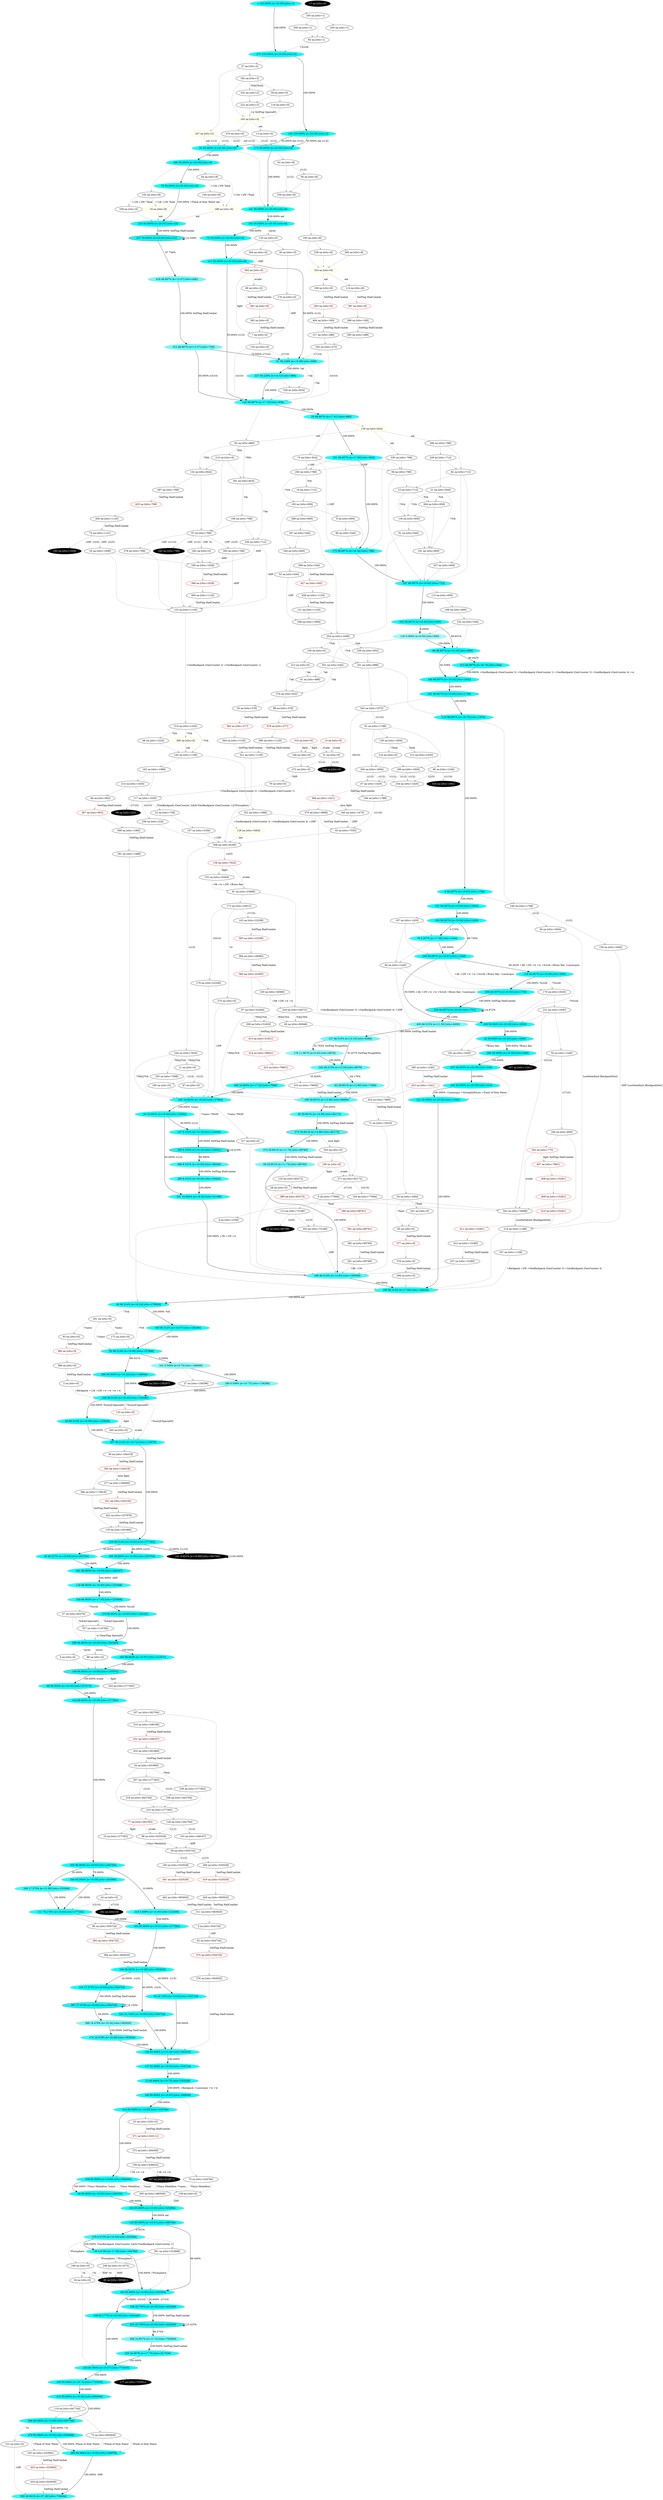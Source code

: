 digraph g {
  "A1" [style=filled fillcolor="#00ffff"label="1 100.000% [e=20.00] [stts=1]" color=grey];
  "A2" [style=filled fillcolor="white"label="2 na [stts=0]" ];
  "A3" [style=filled fillcolor="white"label="3 na [stts=554724]" ];
  "A4" [style=filled fillcolor="white"label="4 na [stts=1536]" ];
  "A5" [style=filled fillcolor="white"label="5 na [stts=0]" ];
  "A6" [style=filled fillcolor="white"label="6 na [stts=600]" ];
  "A7" [style=filled fillcolor="white"label="7 na [stts=0]" ];
  "A8" [style=filled fillcolor="#02ffff"label="8 98.897% [e=19.83] [stts=1788]" color=grey];
  "A9" [style=filled fillcolor="white"label="9 na [stts=77684]" ];
  "A10" [style=filled fillcolor="white"label="10 na [stts=277362]" ];
  "A11" [style=filled fillcolor="white"label="11 na [stts=0]" ];
  "A12" [style=filled fillcolor="#03ffff"label="12 85.968% [e=19.75] [stts=525528]" color=grey];
  "A13" [style=filled fillcolor="white"label="13 na [stts=4]" ];
  "A14" [style=filled fillcolor="white"label="14 na [stts=0]" color=red];
  "A15" [style=filled fillcolor="white"label="15 na [stts=712]" ];
  "A16" [style=filled fillcolor="white"label="16 na [stts=1008]" ];
  "A17" [style=filled fillcolor="black"label="17 na [stts=0]" style=filled fontcolor=white];
  "A18" [style=filled fillcolor="white"label="18 na [stts=712]" ];
  "A19" [style=filled fillcolor="white"label="19 na [stts=8]" color=yellow style=filled];
  "A20" [style=filled fillcolor="#01ffff"label="20 48.257% [e=19.89] [stts=262764]" color=grey];
  "A21" [style=filled fillcolor="white"label="21 na [stts=656]" ];
  "A22" [style=filled fillcolor="white"label="22 na [stts=728]" ];
  "A23" [style=filled fillcolor="#00ffff"label="23 50.000% [e=20.00] [stts=1630]" color=grey];
  "A24" [style=filled fillcolor="white"label="24 na [stts=291960]" ];
  "A25" [style=filled fillcolor="#00ffff"label="25 50.000% [e=20.00] [stts=8]" color=grey];
  "A27" [style=filled fillcolor="white"label="27 na [stts=136286]" ];
  "A28" [style=filled fillcolor="white"label="28 na [stts=0]" ];
  "A29" [style=filled fillcolor="#1fffff"label="29 0.473% [e=17.50] [stts=104760]" color=grey];
  "A30" [style=filled fillcolor="white"label="30 na [stts=0]" ];
  "A31" [style=filled fillcolor="white"label="31 na [stts=0]" ];
  "A32" [style=filled fillcolor="white"label="32 na [stts=7552]" ];
  "A33" [style=filled fillcolor="#1effff"label="33 98.897% [e=17.61] [stts=880]" color=grey];
  "A34" [style=filled fillcolor="white"label="34 na [stts=0]" ];
  "A35" [style=filled fillcolor="#11ffff"label="35 16.663% [e=18.66] [stts=25952]" color=grey];
  "A37" [style=filled fillcolor="white"label="37 na [stts=2]" ];
  "A38" [style=filled fillcolor="white"label="38 na [stts=768]" ];
  "A39" [style=filled fillcolor="#02ffff"label="39 34.745% [e=19.83] [stts=554724]" color=grey];
  "A40" [style=filled fillcolor="#16ffff"label="40 96.514% [e=18.24] [stts=178920]" color=grey];
  "A41" [style=filled fillcolor="white"label="41 na [stts=488]" ];
  "A42" [style=filled fillcolor="black"label="42 na [stts=68709]" style=filled fontcolor=white];
  "A43" [style=filled fillcolor="white"label="43 na [stts=0]" ];
  "A44" [style=filled fillcolor="white"label="44 na [stts=8]" ];
  "A45" [style=filled fillcolor="#05ffff"label="45 96.514% [e=19.59] [stts=125626]" color=grey];
  "A48" [style=filled fillcolor="white"label="48 na [stts=1224]" ];
  "A49" [style=filled fillcolor="#00ffff"label="49 85.968% [e=19.92] [stts=280556]" color=grey];
  "A50" [style=filled fillcolor="white"label="50 na [stts=1240]" ];
  "A51" [style=filled fillcolor="#33ffff"label="51 59.228% [e=15.98] [stts=936]" color=grey];
  "A52" [style=filled fillcolor="white"label="52 na [stts=544]" ];
  "A54" [style=filled fillcolor="white"label="54 na [stts=1664]" ];
  "A55" [style=filled fillcolor="#0effff"label="55 96.514% [e=18.89] [stts=157606]" color=grey];
  "A57" [style=filled fillcolor="white"label="57 na [stts=85376]" ];
  "A58" [style=filled fillcolor="white"label="58 na [stts=0]" ];
  "A59" [style=filled fillcolor="white"label="59 na [stts=554724]" ];
  "A60" [style=filled fillcolor="white"label="60 na [stts=60948]" ];
  "A61" [style=filled fillcolor="white"label="61 na [stts=1788]" ];
  "A63" [style=filled fillcolor="white"label="63 na [stts=8]" ];
  "A64" [style=filled fillcolor="white"label="64 na [stts=1240]" ];
  "A66" [style=filled fillcolor="#11ffff"label="66 86.863% [e=18.59] [stts=257075]" color=grey];
  "A67" [style=filled fillcolor="white"label="67 na [stts=768]" ];
  "A68" [style=filled fillcolor="#0affff"label="68 98.897% [e=19.18] [stts=600]" color=grey];
  "A69" [style=filled fillcolor="#69ffff"label="69 29.851% [e=11.74] [stts=89760]" color=grey];
  "A70" [style=filled fillcolor="white"label="70 na [stts=234784]" ];
  "A71" [style=filled fillcolor="white"label="71 na [stts=13416]" ];
  "A72" [style=filled fillcolor="#00ffff"label="72 50.000% [e=20.00] [stts=8]" color=grey];
  "A73" [style=filled fillcolor="white"label="73 na [stts=605406]" ];
  "A74" [style=filled fillcolor="white"label="74 na [stts=824]" ];
  "A75" [style=filled fillcolor="white"label="75 na [stts=1121]" ];
  "A76" [style=filled fillcolor="#26ffff"label="76 0.267% [e=17.00] [stts=1240]" color=grey];
  "A77" [style=filled fillcolor="white"label="77 na [stts=262765]" color=red];
  "A78" [style=filled fillcolor="#00ffff"label="78 50.000% [e=20.00] [stts=8]" color=yellow];
  "A79" [style=filled fillcolor="white"label="79 na [stts=0]" ];
  "A80" [style=filled fillcolor="white"label="80 na [stts=544]" ];
  "A81" [style=filled fillcolor="white"label="81 na [stts=23668]" ];
  "A82" [style=filled fillcolor="white"label="82 na [stts=712]" ];
  "A83" [style=filled fillcolor="#5affff"label="83 29.851% [e=12.90] [stts=7568]" color=grey];
  "A84" [style=filled fillcolor="white"label="84 na [stts=1]" ];
  "A85" [style=filled fillcolor="black"label="85 na [stts=385901]" style=filled fontcolor=white];
  "A86" [style=filled fillcolor="white"label="86 na [stts=0]" ];
  "A87" [style=filled fillcolor="white"label="87 na [stts=33264]" ];
  "A91" [style=filled fillcolor="white"label="91 na [stts=544]" ];
  "A92" [style=filled fillcolor="white"label="92 na [stts=880]" ];
  "A94" [style=filled fillcolor="white"label="94 na [stts=1604]" ];
  "A95" [style=filled fillcolor="white"label="95 na [stts=8]" ];
  "A96" [style=filled fillcolor="white"label="96 na [stts=1240]" ];
  "A97" [style=filled fillcolor="white"label="97 na [stts=0]" ];
  "A98" [style=filled fillcolor="white"label="98 na [stts=525528]" ];
  "A99" [style=filled fillcolor="black"label="99 na [stts=225]" style=filled fontcolor=white];
  "A100" [style=filled fillcolor="#03ffff"label="100 85.084% [e=19.74] [stts=732500]" color=grey];
  "A101" [style=filled fillcolor="white"label="101 na [stts=896]" ];
  "A102" [style=filled fillcolor="white"label="102 na [stts=8]" ];
  "A103" [style=filled fillcolor="white"label="103 na [stts=248167]" ];
  "A104" [style=filled fillcolor="white"label="104 na [stts=77684]" ];
  "A105" [style=filled fillcolor="white"label="105 na [stts=1630]" ];
  "A106" [style=filled fillcolor="white"label="106 na [stts=768]" ];
  "A107" [style=filled fillcolor="white"label="107 na [stts=262764]" ];
  "A108" [style=filled fillcolor="white"label="108 na [stts=0]" color=red];
  "A109" [style=filled fillcolor="white"label="109 na [stts=436632]" ];
  "A110" [style=filled fillcolor="white"label="110 na [stts=0]" ];
  "A111" [style=filled fillcolor="#11ffff"label="111 78.176% [e=18.64] [stts=277362]" color=grey];
  "A112" [style=filled fillcolor="white"label="112 na [stts=73196]" ];
  "A113" [style=filled fillcolor="white"label="113 na [stts=656]" ];
  "A115" [style=filled fillcolor="#03ffff"label="115 98.897% [e=19.75] [stts=1972]" color=grey];
  "A116" [style=filled fillcolor="#27ffff"label="116 86.863% [e=16.93] [stts=233568]" color=grey];
  "A117" [style=filled fillcolor="white"label="117 na [stts=1020]" ];
  "A118" [style=filled fillcolor="#00ffff"label="118 48.897% [e=19.98] [stts=960]" color=grey];
  "A119" [style=filled fillcolor="white"label="119 na [stts=647744]" ];
  "A120" [style=filled fillcolor="#23ffff"label="120 98.897% [e=17.19] [stts=936]" color=grey];
  "A121" [style=filled fillcolor="white"label="121 na [stts=1120]" ];
  "A122" [style=filled fillcolor="white"label="122 na [stts=0]" ];
  "A123" [style=filled fillcolor="white"label="123 na [stts=1120]" ];
  "A124" [style=filled fillcolor="#0cffff"label="124 86.863% [e=19.00] [stts=277362]" color=grey];
  "A126" [style=filled fillcolor="#00ffff"label="126 100.000% [e=20.00] [stts=2]" color=yellow];
  "A127" [style=filled fillcolor="#61ffff"label="127 46.515% [e=12.33] [stts=8584]" color=grey];
  "A128" [style=filled fillcolor="white"label="128 na [stts=262764]" ];
  "A129" [style=filled fillcolor="white"label="129 na [stts=1664]" color=yellow style=filled];
  "A130" [style=filled fillcolor="#99ffff"label="130 0.068% [e=8.00] [stts=600]" color=grey];
  "A131" [style=filled fillcolor="#00ffff"label="131 50.000% [e=20.00] [stts=1390]" color=grey];
  "A132" [style=filled fillcolor="white"label="132 na [stts=824]" ];
  "A133" [style=filled fillcolor="white"label="133 na [stts=0]" color=red];
  "A134" [style=filled fillcolor="white"label="134 na [stts=600]" ];
  "A135" [style=filled fillcolor="white"label="135 na [stts=0]" ];
  "A136" [style=filled fillcolor="white"label="136 na [stts=1604]" ];
  "A137" [style=filled fillcolor="#04ffff"label="137 85.968% [e=19.65] [stts=554724]" color=grey];
  "A138" [style=filled fillcolor="white"label="138 na [stts=7625]" color=red];
  "A139" [style=filled fillcolor="white"label="139 na [stts=824]" color=yellow];
  "A140" [style=filled fillcolor="#02ffff"label="140 85.968% [e=19.81] [stts=249458]" color=grey];
  "A141" [style=filled fillcolor="#00ffff"label="141 50.000% [e=20.00] [stts=8]" color=yellow];
  "A142" [style=filled fillcolor="#00ffff"label="142 85.968% [e=19.97] [stts=490740]" color=grey];
  "A144" [style=filled fillcolor="black"label="144 na [stts=136287]" style=filled fontcolor=white];
  "A145" [style=filled fillcolor="white"label="145 na [stts=1156]" ];
  "A146" [style=filled fillcolor="white"label="146 na [stts=0]" ];
  "A148" [style=filled fillcolor="#06ffff"label="148 85.968% [e=19.48] [stts=583920]" color=grey];
  "A149" [style=filled fillcolor="white"label="149 na [stts=8]" ];
  "A150" [style=filled fillcolor="white"label="150 na [stts=656]" ];
  "A151" [style=filled fillcolor="#01ffff"label="151 98.897% [e=19.89] [stts=1604]" color=grey];
  "A152" [style=filled fillcolor="white"label="152 na [stts=10564]" ];
  "A154" [style=filled fillcolor="white"label="154 na [stts=0]" ];
  "A155" [style=filled fillcolor="white"label="155 na [stts=291960]" ];
  "A156" [style=filled fillcolor="white"label="156 na [stts=0]" ];
  "A157" [style=filled fillcolor="white"label="157 na [stts=2184]" ];
  "A158" [style=filled fillcolor="white"label="158 na [stts=1604]" ];
  "A159" [style=filled fillcolor="white"label="159 na [stts=0]" ];
  "A160" [style=filled fillcolor="white"label="160 na [stts=1]" ];
  "A161" [style=filled fillcolor="#82ffff"label="161 0.549% [e=9.73] [stts=146946]" color=grey];
  "A162" [style=filled fillcolor="white"label="162 na [stts=1088]" ];
  "A163" [style=filled fillcolor="#0cffff"label="163 86.863% [e=19.01] [stts=277362]" color=grey];
  "A164" [style=filled fillcolor="white"label="164 na [stts=600]" ];
  "A165" [style=filled fillcolor="white"label="165 na [stts=4]" color=yellow style=filled];
  "A166" [style=filled fillcolor="white"label="166 na [stts=600]" ];
  "A167" [style=filled fillcolor="white"label="167 na [stts=1108]" ];
  "A168" [style=filled fillcolor="white"label="168 na [stts=0]" ];
  "A170" [style=filled fillcolor="white"label="170 na [stts=2020]" ];
  "A171" [style=filled fillcolor="#00ffff"label="171 50.000% [e=20.00] [stts=8]" color=grey];
  "A172" [style=filled fillcolor="white"label="172 na [stts=0]" ];
  "A173" [style=filled fillcolor="white"label="173 na [stts=23612]" ];
  "A174" [style=filled fillcolor="#2affff"label="174 16.478% [e=16.69] [stts=583920]" color=grey];
  "A175" [style=filled fillcolor="#15ffff"label="175 98.897% [e=18.34] [stts=768]" color=grey];
  "A176" [style=filled fillcolor="white"label="176 na [stts=0]" ];
  "A177" [style=filled fillcolor="black"label="177 na [stts=732501]" style=filled fontcolor=white];
  "A178" [style=filled fillcolor="#84ffff"label="178 11.067% [e=9.63] [stts=8076]" color=grey];
  "A179" [style=filled fillcolor="white"label="179 na [stts=22208]" ];
  "A180" [style=filled fillcolor="#05ffff"label="180 98.897% [e=19.54] [stts=1932]" color=grey];
  "A181" [style=filled fillcolor="black"label="181 9.651% [e=19.89] [stts=262765]" style=filled fontcolor=white];
  "A182" [style=filled fillcolor="white"label="182 na [stts=2]" ];
  "A183" [style=filled fillcolor="#00ffff"label="183 85.968% [e=19.99] [stts=455594]" color=grey];
  "A184" [style=filled fillcolor="white"label="184 na [stts=850]" ];
  "A185" [style=filled fillcolor="#1bffff"label="185 96.514% [e=17.88] [stts=188020]" color=yellow style=filled];
  "A186" [style=filled fillcolor="#00ffff"label="186 86.863% [e=19.99] [stts=197074]" color=red];
  "A187" [style=filled fillcolor="white"label="187 na [stts=544]" ];
  "A188" [style=filled fillcolor="white"label="188 na [stts=8]" color=yellow];
  "A189" [style=filled fillcolor="white"label="189 na [stts=1604]" ];
  "A190" [style=filled fillcolor="white"label="190 na [stts=0]" ];
  "A191" [style=filled fillcolor="white"label="191 na [stts=600]" ];
  "A192" [style=filled fillcolor="black"label="192 na [stts=1009]" style=filled fontcolor=white];
  "A194" [style=filled fillcolor="white"label="194 na [stts=1789]" ];
  "A195" [style=filled fillcolor="white"label="195 na [stts=8]" ];
  "A197" [style=filled fillcolor="white"label="197 na [stts=1420]" ];
  "A199" [style=filled fillcolor="#4dffff"label="199 29.851% [e=13.90] [stts=86660]" color=grey];
  "A200" [style=filled fillcolor="#07ffff"label="200 96.514% [e=19.40] [stts=136286]" color=grey];
  "A201" [style=filled fillcolor="white"label="201 na [stts=0]" ];
  "A203" [style=filled fillcolor="white"label="203 na [stts=0]" ];
  "A204" [style=filled fillcolor="#00ffff"label="204 85.968% [e=19.95] [stts=525886]" color=yellow];
  "A205" [style=filled fillcolor="white"label="205 na [stts=1]" ];
  "A206" [style=filled fillcolor="white"label="206 na [stts=768]" ];
  "A207" [style=filled fillcolor="white"label="207 na [stts=277362]" ];
  "A209" [style=filled fillcolor="#39ffff"label="209 17.373% [e=15.50] [stts=233568]" color=grey];
  "A210" [style=filled fillcolor="white"label="210 na [stts=0]" ];
  "A211" [style=filled fillcolor="#00ffff"label="211 50.000% [e=20.00] [stts=8]" color=grey];
  "A212" [style=filled fillcolor="white"label="212 na [stts=0]" ];
  "A213" [style=filled fillcolor="#10ffff"label="213 48.897% [e=18.74] [stts=544]" color=grey];
  "A214" [style=filled fillcolor="white"label="214 na [stts=1020]" ];
  "A215" [style=filled fillcolor="#01ffff"label="215 85.084% [e=19.84] [stts=690082]" color=grey];
  "A216" [style=filled fillcolor="white"label="216 na [stts=0]" ];
  "A217" [style=filled fillcolor="white"label="217 na [stts=288]" ];
  "A218" [style=filled fillcolor="white"label="218 na [stts=262764]" ];
  "A219" [style=filled fillcolor="white"label="219 na [stts=1188]" ];
  "A220" [style=filled fillcolor="#2cffff"label="220 8.686% [e=16.50] [stts=222406]" color=grey];
  "A221" [style=filled fillcolor="white"label="221 na [stts=1630]" ];
  "A222" [style=filled fillcolor="white"label="222 na [stts=2]" ];
  "A223" [style=filled fillcolor="white"label="223 na [stts=277362]" ];
  "A224" [style=filled fillcolor="white"label="224 na [stts=54572]" ];
  "A225" [style=filled fillcolor="#02ffff"label="225 96.514% [e=19.82] [stts=277362]" color=grey];
  "A226" [style=filled fillcolor="white"label="226 na [stts=712]" ];
  "A227" [style=filled fillcolor="#2cffff"label="227 59.228% [e=16.52] [stts=880]" color=grey];
  "A228" [style=filled fillcolor="#00ffff"label="228 50.000% [e=20.00] [stts=2020]" color=grey];
  "A229" [style=filled fillcolor="#1cffff"label="229 24.907% [e=17.75] [stts=817336]" color=grey];
  "A230" [style=filled fillcolor="white"label="230 na [stts=34560]" ];
  "A231" [style=filled fillcolor="#19ffff"label="231 16.662% [e=18.02] [stts=41188]" color=grey];
  "A232" [style=filled fillcolor="white"label="232 na [stts=544]" ];
  "A234" [style=filled fillcolor="white"label="234 na [stts=1420]" ];
  "A235" [style=filled fillcolor="#05ffff"label="235 85.084% [e=19.57] [stts=774918]" color=grey];
  "A236" [style=filled fillcolor="white"label="236 na [stts=712]" ];
  "A237" [style=filled fillcolor="white"label="237 na [stts=15280]" ];
  "A238" [style=filled fillcolor="white"label="238 na [stts=277362]" ];
  "A239" [style=filled fillcolor="white"label="239 na [stts=8]" ];
  "A240" [style=filled fillcolor="white"label="240 na [stts=1788]" ];
  "A241" [style=filled fillcolor="#04ffff"label="241 98.897% [e=19.66] [stts=1748]" color=grey];
  "A242" [style=filled fillcolor="black"label="242 na [stts=769]" style=filled fontcolor=white];
  "A243" [style=filled fillcolor="white"label="243 na [stts=277362]" ];
  "A244" [style=filled fillcolor="white"label="244 na [stts=7624]" ];
  "A245" [style=filled fillcolor="#52ffff"label="245 46.515% [e=13.54] [stts=8076]" color=grey];
  "A246" [style=filled fillcolor="white"label="246 na [stts=411673]" ];
  "A247" [style=filled fillcolor="white"label="247 na [stts=2]" color=yellow];
  "A248" [style=filled fillcolor="white"label="248 na [stts=1064]" ];
  "A249" [style=filled fillcolor="#06ffff"label="249 86.863% [e=19.48] [stts=583920]" color=grey];
  "A250" [style=filled fillcolor="white"label="250 na [stts=7068]" ];
  "A251" [style=filled fillcolor="#19ffff"label="251 98.897% [e=17.99] [stts=824]" color=grey];
  "A252" [style=filled fillcolor="#0dffff"label="252 98.897% [e=18.93] [stts=656]" color=grey];
  "A253" [style=filled fillcolor="#00ffff"label="253 50.000% [e=20.00] [stts=8]" color=grey];
  "A254" [style=filled fillcolor="white"label="254 na [stts=1008]" ];
  "A255" [style=filled fillcolor="#00ffff"label="255 86.863% [e=19.97] [stts=211671]" color=grey];
  "A256" [style=filled fillcolor="white"label="256 na [stts=224]" ];
  "A257" [style=filled fillcolor="#00ffff"label="257 50.000% [e=20.00] [stts=330]" color=grey];
  "A258" [style=filled fillcolor="#01ffff"label="258 85.968% [e=19.89] [stts=584830]" color=grey];
  "A259" [style=filled fillcolor="white"label="259 na [stts=8]" ];
  "A261" [style=filled fillcolor="white"label="261 na [stts=89760]" ];
  "A262" [style=filled fillcolor="black"label="262 na [stts=0]" style=filled fontcolor=white];
  "A263" [style=filled fillcolor="white"label="263 na [stts=768]" ];
  "A264" [style=filled fillcolor="white"label="264 na [stts=656]" ];
  "A265" [style=filled fillcolor="white"label="265 na [stts=0]" ];
  "A266" [style=filled fillcolor="white"label="266 na [stts=8]" ];
  "A267" [style=filled fillcolor="black"label="267 na [stts=1241]" style=filled fontcolor=white];
  "A268" [style=filled fillcolor="#00ffff"label="268 98.897% [e=19.97] [stts=1240]" color=grey];
  "A269" [style=filled fillcolor="white"label="269 na [stts=0]" color=yellow style=filled];
  "A270" [style=filled fillcolor="#2cffff"label="270 0.473% [e=16.50] [stts=455594]" color=grey];
  "A271" [style=filled fillcolor="white"label="271 na [stts=82172]" ];
  "A272" [style=filled fillcolor="white"label="272 na [stts=0]" ];
  "A273" [style=filled fillcolor="#00ffff"label="273 100.000% [e=20.00] [stts=2]" color=grey];
  "A274" [style=filled fillcolor="#01ffff"label="274 85.084% [e=19.92] [stts=605406]" color=grey];
  "A275" [style=filled fillcolor="white"label="275 na [stts=0]" ];
  "A276" [style=filled fillcolor="white"label="276 na [stts=432]" ];
  "A278" [style=filled fillcolor="white"label="278 na [stts=768]" ];
  "A279" [style=filled fillcolor="#0dffff"label="279 86.863% [e=18.93] [stts=148192]" color=grey];
  "A280" [style=filled fillcolor="#32ffff"label="280 8.331% [e=16.04] [stts=43424]" color=grey];
  "A281" [style=filled fillcolor="white"label="281 na [stts=1488]" ];
  "A282" [style=filled fillcolor="#00ffff"label="282 50.000% [e=20.00] [stts=540]" color=grey];
  "A283" [style=filled fillcolor="#00ffff"label="283 85.084% [e=19.94] [stts=230076]" color=grey];
  "A284" [style=filled fillcolor="white"label="284 na [stts=0]" ];
  "A286" [style=filled fillcolor="#0affff"label="286 95.965% [e=19.22] [stts=146946]" color=grey];
  "A288" [style=filled fillcolor="white"label="288 na [stts=600]" ];
  "A289" [style=filled fillcolor="#00ffff"label="289 86.863% [e=19.93] [stts=226269]" color=grey];
  "A290" [style=filled fillcolor="#00ffff"label="290 50.000% [e=20.00] [stts=8]" color=grey];
  "A291" [style=filled fillcolor="white"label="291 na [stts=0]" ];
  "A292" [style=filled fillcolor="white"label="292 na [stts=0]" ];
  "A293" [style=filled fillcolor="white"label="293 na [stts=768]" ];
  "A294" [style=filled fillcolor="#76ffff"label="294 0.549% [e=10.73] [stts=136286]" color=grey];
  "A295" [style=filled fillcolor="white"label="295 na [stts=288]" ];
  "A296" [style=filled fillcolor="#01ffff"label="296 85.084% [e=19.88] [stts=647744]" color=grey];
  "A297" [style=filled fillcolor="#11ffff"label="297 98.897% [e=18.65] [stts=712]" color=grey];
  "A298" [style=filled fillcolor="white"label="298 na [stts=0]" ];
  "A300" [style=filled fillcolor="#01ffff"label="300 38.606% [e=19.89] [stts=262764]" color=grey];
  "A301" [style=filled fillcolor="white"label="301 na [stts=824]" ];
  "A302" [style=filled fillcolor="#00ffff"label="302 50.000% [e=20.00] [stts=310]" color=grey];
  "A303" [style=filled fillcolor="white"label="303 na [stts=73196]" ];
  "A304" [style=filled fillcolor="white"label="304 na [stts=1604]" ];
  "A305" [style=filled fillcolor="white"label="305 na [stts=280556]" ];
  "A306" [style=filled fillcolor="white"label="306 na [stts=1]" ];
  "A307" [style=filled fillcolor="#03ffff"label="307 96.514% [e=19.72] [stts=114970]" color=grey];
  "A309" [style=filled fillcolor="white"label="309 na [stts=8180]" ];
  "A311" [style=filled fillcolor="white"label="311 na [stts=583920]" ];
  "A312" [style=filled fillcolor="#65ffff"label="312 48.897% [e=12.07] [stts=720]" color=grey];
  "A313" [style=filled fillcolor="white"label="313 na [stts=1420]" ];
  "A314" [style=filled fillcolor="#01ffff"label="314 85.968% [e=19.85] [stts=234784]" color=grey];
  "A315" [style=filled fillcolor="white"label="315 na [stts=1292]" ];
  "A316" [style=filled fillcolor="white"label="316 na [stts=0]" color=red];
  "A317" [style=filled fillcolor="white"label="317 na [stts=0]" ];
  "A318" [style=filled fillcolor="#1affff"label="318 86.863% [e=17.93] [stts=233568]" color=grey];
  "A319" [style=filled fillcolor="white"label="319 na [stts=4]" ];
  "A320" [style=filled fillcolor="#00ffff"label="320 98.897% [e=19.94] [stts=1420]" color=grey];
  "A321" [style=filled fillcolor="white"label="321 na [stts=1120]" ];
  "A322" [style=filled fillcolor="white"label="322 na [stts=1088]" ];
  "A323" [style=filled fillcolor="#02ffff"label="323 34.745% [e=19.83] [stts=554724]" color=grey];
  "A324" [style=filled fillcolor="white"label="324 na [stts=8]" color=yellow];
  "A326" [style=filled fillcolor="white"label="326 na [stts=952]" ];
  "A327" [style=filled fillcolor="white"label="327 na [stts=116784]" ];
  "A328" [style=filled fillcolor="white"label="328 na [stts=824]" ];
  "A329" [style=filled fillcolor="black"label="329 na [stts=0]" style=filled fontcolor=white];
  "A330" [style=filled fillcolor="white"label="330 na [stts=768]" ];
  "A331" [style=filled fillcolor="white"label="331 na [stts=544]" ];
  "A332" [style=filled fillcolor="white"label="332 na [stts=2]" ];
  "A333" [style=filled fillcolor="#06ffff"label="333 86.863% [e=19.50] [stts=262764]" color=grey];
  "A334" [style=filled fillcolor="black"label="334 na [stts=1061]" style=filled fontcolor=white];
  "A335" [style=filled fillcolor="#19ffff"label="335 16.663% [e=18.03] [stts=27864]" color=grey];
  "A336" [style=filled fillcolor="white"label="336 na [stts=262764]" ];
  "A337" [style=filled fillcolor="white"label="337 na [stts=656]" ];
  "A338" [style=filled fillcolor="#00ffff"label="338 60.177% [e=20.00] [stts=420448]" color=grey];
  "A339" [style=filled fillcolor="white"label="339 na [stts=0]" ];
  "A340" [style=filled fillcolor="white"label="340 na [stts=1473]" ];
  "A341" [style=filled fillcolor="#00ffff"label="341 86.863% [e=19.93] [stts=248167]" color=grey];
  "A342" [style=filled fillcolor="white"label="342 na [stts=76086]" ];
  "A343" [style=filled fillcolor="white"label="343 na [stts=1972]" ];
  "A344" [style=filled fillcolor="#12ffff"label="344 60.804% [e=18.58] [stts=291960]" color=grey];
  "A345" [style=filled fillcolor="white"label="345 na [stts=272]" ];
  "A346" [style=filled fillcolor="#22ffff"label="346 16.663% [e=17.32] [stts=7568]" color=grey];
  "A347" [style=filled fillcolor="black"label="347 na [stts=412871]" style=filled fontcolor=white];
  "A348" [style=filled fillcolor="#41ffff"label="348 46.514% [e=14.83] [stts=195008]" color=grey];
  "A349" [style=filled fillcolor="#12ffff"label="349 96.514% [e=18.57] [stts=168286]" color=grey];
  "A350" [style=filled fillcolor="#24ffff"label="350 40.941% [e=37.28] [stts=734044]" color=grey];
  "A360" [style=filled fillcolor="white"label="360 na [stts=33265]" color=red];
  "A361" [style=filled fillcolor="white"label="361 na [stts=315688]" ];
  "A362" [style=filled fillcolor="white"label="362 na [stts=0]" color=red];
  "A26" [style=filled fillcolor="white"label="26 na [stts=376]" ];
  "A363" [style=filled fillcolor="white"label="363 na [stts=377]" color=red];
  "A364" [style=filled fillcolor="white"label="364 na [stts=1120]" ];
  "A36" [style=filled fillcolor="white"label="36 na [stts=104318]" ];
  "A365" [style=filled fillcolor="white"label="365 na [stts=104319]" color=red];
  "A366" [style=filled fillcolor="white"label="366 na [stts=174918]" ];
  "A46" [style=filled fillcolor="white"label="46 na [stts=952]" ];
  "A367" [style=filled fillcolor="white"label="367 na [stts=953]" color=red];
  "A368" [style=filled fillcolor="white"label="368 na [stts=1360]" ];
  "A47" [style=filled fillcolor="white"label="47 na [stts=1420]" ];
  "A369" [style=filled fillcolor="white"label="369 na [stts=1421]" color=red];
  "A370" [style=filled fillcolor="white"label="370 na [stts=3668]" ];
  "A53" [style=filled fillcolor="white"label="53 na [stts=220110]" ];
  "A371" [style=filled fillcolor="white"label="371 na [stts=220111]" color=red];
  "A372" [style=filled fillcolor="white"label="372 na [stts=294360]" ];
  "A56" [style=filled fillcolor="#41ffff"label="56 29.851% [e=14.90] [stts=82172]" color=grey];
  "A373" [style=filled fillcolor="#41ffff"label="373 29.851% [e=14.90] [stts=82173]" color=red];
  "A374" [style=filled fillcolor="#69ffff"label="374 29.851% [e=11.74] [stts=89760]" color=grey];
  "A62" [style=filled fillcolor="white"label="62 na [stts=554724]" ];
  "A375" [style=filled fillcolor="white"label="375 na [stts=554725]" color=red];
  "A376" [style=filled fillcolor="white"label="376 na [stts=583920]" ];
  "A65" [style=filled fillcolor="white"label="65 na [stts=0]" ];
  "A377" [style=filled fillcolor="white"label="377 na [stts=0]" color=red];
  "A378" [style=filled fillcolor="white"label="378 na [stts=0]" ];
  "A88" [style=filled fillcolor="white"label="88 na [stts=376]" ];
  "A379" [style=filled fillcolor="white"label="379 na [stts=377]" color=red];
  "A380" [style=filled fillcolor="white"label="380 na [stts=1120]" ];
  "A89" [style=filled fillcolor="white"label="89 na [stts=0]" ];
  "A381" [style=filled fillcolor="white"label="381 na [stts=0]" color=red];
  "A382" [style=filled fillcolor="white"label="382 na [stts=0]" ];
  "A90" [style=filled fillcolor="white"label="90 na [stts=554724]" ];
  "A383" [style=filled fillcolor="white"label="383 na [stts=554725]" color=red];
  "A384" [style=filled fillcolor="white"label="384 na [stts=583920]" ];
  "A93" [style=filled fillcolor="white"label="93 na [stts=0]" ];
  "A385" [style=filled fillcolor="white"label="385 na [stts=0]" color=red];
  "A386" [style=filled fillcolor="white"label="386 na [stts=0]" ];
  "A114" [style=filled fillcolor="white"label="114 na [stts=8]" ];
  "A387" [style=filled fillcolor="white"label="387 na [stts=9]" color=red];
  "A388" [style=filled fillcolor="white"label="388 na [stts=160]" ];
  "A125" [style=filled fillcolor="white"label="125 na [stts=85272]" ];
  "A389" [style=filled fillcolor="white"label="389 na [stts=85273]" color=red];
  "A390" [style=filled fillcolor="white"label="390 na [stts=89761]" color=red];
  "A391" [style=filled fillcolor="white"label="391 na [stts=89761]" color=red];
  "A392" [style=filled fillcolor="white"label="392 na [stts=89760]" ];
  "A143" [style=filled fillcolor="white"label="143 na [stts=22208]" ];
  "A393" [style=filled fillcolor="white"label="393 na [stts=22209]" color=red];
  "A394" [style=filled fillcolor="white"label="394 na [stts=28080]" ];
  "A147" [style=filled fillcolor="#0affff"label="147 8.332% [e=19.16] [stts=24040]" color=grey];
  "A395" [style=filled fillcolor="#0affff"label="395 8.332% [e=19.16] [stts=24041]" color=red];
  "A396" [style=filled fillcolor="#32ffff"label="396 8.331% [e=16.04] [stts=38240]" color=grey];
  "A153" [style=filled fillcolor="#02ffff"label="153 17.373% [e=19.83] [stts=554724]" color=grey];
  "A397" [style=filled fillcolor="#02ffff"label="397 17.373% [e=19.83] [stts=554725]" color=red];
  "A398" [style=filled fillcolor="#7bffff"label="398 16.478% [e=10.34] [stts=583920]" color=grey];
  "A169" [style=filled fillcolor="white"label="169 na [stts=1028]" ];
  "A399" [style=filled fillcolor="white"label="399 na [stts=1029]" color=red];
  "A400" [style=filled fillcolor="white"label="400 na [stts=1120]" ];
  "A193" [style=filled fillcolor="white"label="193 na [stts=525528]" ];
  "A401" [style=filled fillcolor="white"label="401 na [stts=525529]" color=red];
  "A402" [style=filled fillcolor="white"label="402 na [stts=583920]" ];
  "A196" [style=filled fillcolor="white"label="196 na [stts=8]" ];
  "A403" [style=filled fillcolor="white"label="403 na [stts=9]" color=red];
  "A404" [style=filled fillcolor="white"label="404 na [stts=160]" ];
  "A198" [style=filled fillcolor="#00ffff"label="198 25.790% [e=20.00] [stts=420448]" color=grey];
  "A405" [style=filled fillcolor="#00ffff"label="405 25.790% [e=20.00] [stts=420449]" color=red];
  "A406" [style=filled fillcolor="#69ffff"label="406 24.907% [e=11.72] [stts=705400]" color=grey];
  "A202" [style=filled fillcolor="white"label="202 na [stts=775]" color=red];
  "A407" [style=filled fillcolor="white"label="407 na [stts=7881]" color=red];
  "A408" [style=filled fillcolor="white"label="408 na [stts=15281]" color=red];
  "A409" [style=filled fillcolor="white"label="409 na [stts=15281]" color=red];
  "A410" [style=filled fillcolor="white"label="410 na [stts=15281]" color=red];
  "A411" [style=filled fillcolor="white"label="411 na [stts=15281]" color=red];
  "A412" [style=filled fillcolor="white"label="412 na [stts=15280]" ];
  "A208" [style=filled fillcolor="white"label="208 na [stts=51620]" ];
  "A413" [style=filled fillcolor="white"label="413 na [stts=51621]" color=red];
  "A414" [style=filled fillcolor="white"label="414 na [stts=59041]" color=red];
  "A415" [style=filled fillcolor="white"label="415 na [stts=79601]" color=red];
  "A416" [style=filled fillcolor="white"label="416 na [stts=79600]" ];
  "A233" [style=filled fillcolor="#00ffff"label="233 50.000% [e=20.00] [stts=20]" color=grey];
  "A417" [style=filled fillcolor="#00ffff"label="417 50.000% [e=20.00] [stts=21]" color=red];
  "A418" [style=filled fillcolor="#65ffff"label="418 48.897% [e=12.07] [stts=400]" color=grey];
  "A260" [style=filled fillcolor="white"label="260 na [stts=525528]" ];
  "A419" [style=filled fillcolor="white"label="419 na [stts=525529]" color=red];
  "A420" [style=filled fillcolor="white"label="420 na [stts=583920]" ];
  "A277" [style=filled fillcolor="white"label="277 na [stts=185600]" ];
  "A421" [style=filled fillcolor="white"label="421 na [stts=243145]" color=red];
  "A422" [style=filled fillcolor="white"label="422 na [stts=257976]" ];
  "A285" [style=filled fillcolor="white"label="285 na [stts=1240]" ];
  "A423" [style=filled fillcolor="white"label="423 na [stts=1241]" color=red];
  "A424" [style=filled fillcolor="white"label="424 na [stts=7880]" ];
  "A287" [style=filled fillcolor="white"label="287 na [stts=768]" ];
  "A425" [style=filled fillcolor="white"label="425 na [stts=769]" color=red];
  "A426" [style=filled fillcolor="white"label="426 na [stts=1120]" ];
  "A299" [style=filled fillcolor="white"label="299 na [stts=544]" ];
  "A427" [style=filled fillcolor="white"label="427 na [stts=545]" color=red];
  "A428" [style=filled fillcolor="white"label="428 na [stts=1120]" ];
  "A308" [style=filled fillcolor="#00ffff"label="308 48.897% [e=20.00] [stts=750]" color=grey];
  "A429" [style=filled fillcolor="#00ffff"label="429 48.897% [e=20.00] [stts=751]" color=red];
  "A430" [style=filled fillcolor="#6effff"label="430 46.515% [e=11.30] [stts=4200]" color=grey];
  "A310" [style=filled fillcolor="white"label="310 na [stts=248166]" ];
  "A431" [style=filled fillcolor="white"label="431 na [stts=248167]" color=red];
  "A432" [style=filled fillcolor="white"label="432 na [stts=291960]" ];
  "A325" [style=filled fillcolor="white"label="325 na [stts=332992]" ];
  "A433" [style=filled fillcolor="white"label="433 na [stts=332993]" color=red];
  "A434" [style=filled fillcolor="white"label="434 na [stts=503036]" ];
  A1 -> A160 [label="" color=darkgrey];
  A2 -> A200 [label=" +Backpack +12$ +2M +w +w +w +w" color=darkgrey];
  A3 -> A62 [label=" -1HP" color=darkgrey];
  A4 -> A40 [label="" color=darkgrey];
  A5 -> A186 [label="" color=darkgrey];
  A6 -> A80 [label="" color=darkgrey];
  A6 -> A175 [label="" color=darkgrey];
  A7 -> A154 [label="" color=darkgrey];
  A8 -> A240 [label="" color=darkgrey];
  A9 -> A112 [label="" color=darkgrey];
  A9 -> A342 [label="" color=darkgrey];
  A10 -> A59 [label=" +Onyx Medallion" color=darkgrey];
  A11 -> A97 [label=" r(1/2)" color=darkgrey];
  A11 -> A190 [label=" r(1/2)" color=darkgrey];
  A13 -> A25 [label=" r(1/2)" color=darkgrey];
  A13 -> A171 [label=" r(1/2)" color=darkgrey];
  A14 -> A31 [label=" evade" color=darkgrey];
  A14 -> A146 [label=" fight" color=darkgrey];
  A15 -> A134 [label=" !?trk" color=darkgrey];
  A15 -> A264 [label=" ?trk" color=darkgrey];
  A16 -> A123 [label="" color=darkgrey];
  A16 -> A169 [label="" color=darkgrey];
  A18 -> A150 [label="" color=darkgrey];
  A19 -> A233 [label=" eat" color=darkgrey];
  A21 -> A134 [label=" !?trk" color=darkgrey];
  A21 -> A191 [label=" !?trk" color=darkgrey];
  A21 -> A264 [label=" ?trk" color=darkgrey];
  A22 -> A157 [label="" color=darkgrey];
  A23 -> A105 [label=" !?Brass Key" color=darkgrey];
  A24 -> A207 [label="" color=darkgrey];
  A24 -> A223 [label="" color=darkgrey];
  A24 -> A238 [label=" ?heal" color=darkgrey];
  A25 -> A141 [label="" color=darkgrey];
  A26 -> A363 [label=" SetFlag HadCombat" color=darkgrey];
  A27 -> A200 [label="" color=darkgrey];
  A28 -> A348 [label="" color=darkgrey];
  A29 -> A168 [label=" ?Firesphere" color=darkgrey];
  A29 -> A246 [label=" !?Firesphere" color=darkgrey];
  A30 -> A176 [label="" color=darkgrey];
  A31 -> A272 [label=" r(1/2)" color=darkgrey];
  A31 -> A329 [label=" r(1/2)" color=darkgrey];
  A32 -> A309 [label="" color=darkgrey];
  A33 -> A74 [label="" color=darkgrey];
  A33 -> A139 [label="" color=darkgrey];
  A34 -> A183 [label="" color=darkgrey];
  A34 -> A235 [label="" color=darkgrey];
  A36 -> A365 [label=" SetFlag HadCombat" color=darkgrey];
  A37 -> A182 [label="" color=darkgrey];
  A37 -> A247 [label="" color=darkgrey];
  A38 -> A15 [label="" color=darkgrey];
  A38 -> A297 [label="" color=darkgrey];
  A40 -> A55 [label=" !?trk" color=darkgrey];
  A40 -> A291 [label=" !?trk" color=darkgrey];
  A41 -> A276 [label="" color=darkgrey];
  A43 -> A111 [label="  r(3/10)" color=darkgrey];
  A43 -> A262 [label="  r(7/10)" color=darkgrey];
  A44 -> A149 [label=" +12$ +2M ?heal" color=darkgrey];
  A44 -> A188 [label=" +12$ +2M !?heal" color=darkgrey];
  A46 -> A367 [label=" SetFlag HadCombat" color=darkgrey];
  A47 -> A369 [label=" SetFlag HadCombat" color=darkgrey];
  A48 -> A145 [label="" color=darkgrey];
  A50 -> A184 [label=" r(7/10)" color=darkgrey];
  A50 -> A267 [label=" r(3/10)" color=darkgrey];
  A51 -> A120 [label=" !?ak" color=darkgrey];
  A51 -> A328 [label=" !?ak" color=darkgrey];
  A52 -> A248 [label=" -1HP" color=darkgrey];
  A53 -> A371 [label=" SetFlag HadCombat" color=darkgrey];
  A54 -> A4 [label=" ?heal" color=darkgrey];
  A54 -> A65 [label=" !?heal" color=darkgrey];
  A54 -> A201 [label=" !?heal" color=darkgrey];
  A57 -> A289 [label=" " color=darkgrey];
  A57 -> A327 [label=" ?w&&f:Special01" color=darkgrey];
  A58 -> A110 [label="" color=darkgrey];
  A58 -> A222 [label="" color=darkgrey];
  A59 -> A193 [label=" r(1/2)" color=darkgrey];
  A59 -> A260 [label=" r(1/2)" color=darkgrey];
  A60 -> A199 [label="" color=darkgrey];
  A61 -> A136 [label="" color=darkgrey];
  A61 -> A189 [label="" color=darkgrey];
  A61 -> A304 [label="" color=darkgrey];
  A62 -> A375 [label=" SetFlag HadCombat" color=darkgrey];
  A63 -> A95 [label=" r(1/2)" color=darkgrey];
  A63 -> A259 [label=" r(1/2)" color=darkgrey];
  A64 -> A170 [label="" color=darkgrey];
  A64 -> A228 [label="" color=darkgrey];
  A65 -> A377 [label=" SetFlag HadCombat" color=darkgrey];
  A67 -> A242 [label=" -1HP  r(1/2)" color=darkgrey];
  A67 -> A263 [label=" -1HP  r(2/5)" color=darkgrey];
  A67 -> A278 [label=" -1HP  r(1/10)" color=darkgrey];
  A67 -> A292 [label=" -1HP ?w" color=darkgrey];
  A69 -> A125 [label="" color=darkgrey];
  A70 -> A49 [label=" ?camo" color=darkgrey];
  A70 -> A159 [label=" " color=darkgrey];
  A70 -> A305 [label=" ?Onyx Medallion" color=darkgrey];
  A71 -> A348 [label="" color=darkgrey];
  A73 -> A283 [label=" ?Flask of Holy Water" color=darkgrey];
  A73 -> A325 [label=" !?Flask of Holy Water" color=darkgrey];
  A74 -> A38 [label=" +1HP" color=darkgrey];
  A74 -> A175 [label=" +1HP" color=darkgrey];
  A74 -> A293 [label=" +1HP" color=darkgrey];
  A75 -> A16 [label=" -2HP  r(2/5)" color=darkgrey];
  A75 -> A192 [label=" -2HP  r(3/5)" color=darkgrey];
  A76 -> A64 [label="" color=darkgrey];
  A77 -> A10 [label=" fight" color=darkgrey];
  A77 -> A98 [label=" evade" color=darkgrey];
  A79 -> A117 [label=" +GenBackpack (GenCounter 2) +GenBackpack (GenCounter 1)" color=darkgrey];
  A80 -> A175 [label="" color=darkgrey];
  A81 -> A173 [label="" color=darkgrey];
  A81 -> A224 [label="" color=darkgrey];
  A82 -> A15 [label="" color=darkgrey];
  A82 -> A297 [label="" color=darkgrey];
  A82 -> A337 [label="" color=darkgrey];
  A84 -> A273 [label=" +Scroll" color=darkgrey];
  A86 -> A186 [label="" color=darkgrey];
  A87 -> A60 [label=" ?6th||?trk" color=darkgrey];
  A87 -> A199 [label=" !?6th||?trk" color=darkgrey];
  A87 -> A208 [label=" !?6th||?trk" color=darkgrey];
  A88 -> A379 [label=" SetFlag HadCombat" color=darkgrey];
  A89 -> A381 [label=" SetFlag HadCombat" color=darkgrey];
  A90 -> A383 [label=" SetFlag HadCombat" color=darkgrey];
  A91 -> A191 [label="" color=darkgrey];
  A91 -> A254 [label="" color=darkgrey];
  A92 -> A132 [label=" !?6th" color=darkgrey];
  A92 -> A210 [label=" ?6th" color=darkgrey];
  A92 -> A301 [label=" !?6th" color=darkgrey];
  A93 -> A385 [label=" SetFlag HadCombat" color=darkgrey];
  A94 -> A219 [label=" LoseItemKind [BackpackSlot]" color=darkgrey];
  A95 -> A195 [label="" color=darkgrey];
  A95 -> A259 [label="" color=darkgrey];
  A96 -> A47 [label=" r(1/2)" color=darkgrey];
  A96 -> A234 [label=" r(2/5)" color=darkgrey];
  A96 -> A334 [label=" r(1/10)" color=darkgrey];
  A97 -> A199 [label="" color=darkgrey];
  A98 -> A59 [label="" color=darkgrey];
  A101 -> A115 [label="" color=darkgrey];
  A101 -> A343 [label="" color=darkgrey];
  A102 -> A19 [label=" +12$ +2M ?heal" color=darkgrey];
  A102 -> A339 [label=" +12$ +2M !?heal" color=darkgrey];
  A103 -> A59 [label=" -4HP" color=darkgrey];
  A104 -> A303 [label="" color=darkgrey];
  A104 -> A342 [label="" color=darkgrey];
  A105 -> A267 [label="" color=darkgrey];
  A105 -> A285 [label="" color=darkgrey];
  A106 -> A67 [label="" color=darkgrey];
  A106 -> A236 [label="" color=darkgrey];
  A107 -> A59 [label="" color=darkgrey];
  A107 -> A310 [label="" color=darkgrey];
  A108 -> A28 [label=" fight" color=darkgrey];
  A108 -> A271 [label=" evade" color=darkgrey];
  A109 -> A258 [label=" +3$ +w +w" color=darkgrey];
  A109 -> A347 [label=" +3$ +w +w" color=darkgrey];
  A110 -> A165 [label="" color=darkgrey];
  A111 -> A90 [label="" color=darkgrey];
  A112 -> A42 [label="  r(4/5)" color=darkgrey];
  A112 -> A303 [label="  r(1/5)" color=darkgrey];
  A113 -> A166 [label="" color=darkgrey];
  A114 -> A387 [label=" SetFlag HadCombat" color=darkgrey];
  A115 -> A240 [label="" color=darkgrey];
  A117 -> A22 [label=" ?GenBackpack (GenCounter 2)&&?GenBackpack (GenCounter 1)||?Firesphere" color=darkgrey];
  A117 -> A99 [label="  r(7/10)" color=darkgrey];
  A117 -> A256 [label="  r(3/10)" color=darkgrey];
  A118 -> A170 [label=" !?Scroll" color=darkgrey];
  A118 -> A228 [label=" !?Scroll" color=darkgrey];
  A119 -> A73 [label="" color=darkgrey];
  A119 -> A296 [label="" color=darkgrey];
  A120 -> A92 [label="" color=darkgrey];
  A121 -> A248 [label="" color=darkgrey];
  A122 -> A350 [label=" -1HP " color=darkgrey];
  A123 -> A315 [label=" +GenBackpack (GenCounter 2) +GenBackpack (GenCounter 1)" color=darkgrey];
  A124 -> A107 [label="" color=darkgrey];
  A125 -> A389 [label=" SetFlag HadCombat" color=darkgrey];
  A128 -> A98 [label="  r(1/2)" color=darkgrey];
  A128 -> A103 [label="  r(1/2)" color=darkgrey];
  A129 -> A309 [label=" eat" color=darkgrey];
  A130 -> A331 [label="" color=darkgrey];
  A132 -> A67 [label="" color=darkgrey];
  A132 -> A287 [label="" color=darkgrey];
  A133 -> A265 [label=" fight" color=darkgrey];
  A133 -> A307 [label=" evade" color=darkgrey];
  A134 -> A91 [label="" color=darkgrey];
  A134 -> A191 [label="" color=darkgrey];
  A135 -> A30 [label="" color=darkgrey];
  A135 -> A211 [label="" color=darkgrey];
  A135 -> A284 [label="" color=darkgrey];
  A136 -> A216 [label=" !?heal" color=darkgrey];
  A136 -> A313 [label=" ?heal" color=darkgrey];
  A138 -> A81 [label=" evade" color=darkgrey];
  A138 -> A152 [label=" fight" color=darkgrey];
  A139 -> A92 [label=" eat" color=darkgrey];
  A139 -> A206 [label=" eat" color=darkgrey];
  A139 -> A330 [label=" eat" color=darkgrey];
  A140 -> A70 [label="" color=darkgrey];
  A143 -> A393 [label=" SetFlag HadCombat" color=darkgrey];
  A145 -> A162 [label="" color=darkgrey];
  A145 -> A322 [label="" color=darkgrey];
  A146 -> A272 [label="" color=darkgrey];
  A149 -> A188 [label="" color=darkgrey];
  A150 -> A6 [label="" color=darkgrey];
  A150 -> A164 [label="" color=darkgrey];
  A150 -> A288 [label="" color=darkgrey];
  A151 -> A197 [label="" color=darkgrey];
  A152 -> A81 [label=" +6$ +w +2M +Brass Key" color=darkgrey];
  A154 -> A51 [label=" r(7/10)" color=darkgrey];
  A154 -> A120 [label=" r(3/10)" color=darkgrey];
  A155 -> A225 [label="" color=darkgrey];
  A156 -> A101 [label="" color=darkgrey];
  A156 -> A212 [label="" color=darkgrey];
  A157 -> A309 [label=" +1HP" color=darkgrey];
  A158 -> A219 [label=" -3HP LoseItemKind [BackpackSlot]" color=darkgrey];
  A159 -> A204 [label=" -2HP" color=darkgrey];
  A160 -> A84 [label="" color=darkgrey];
  A160 -> A205 [label="" color=darkgrey];
  A160 -> A306 [label="" color=darkgrey];
  A161 -> A27 [label="" color=darkgrey];
  A161 -> A144 [label="" color=darkgrey];
  A162 -> A117 [label="" color=darkgrey];
  A162 -> A214 [label="" color=darkgrey];
  A164 -> A52 [label="" color=darkgrey];
  A164 -> A299 [label="" color=darkgrey];
  A165 -> A13 [label=" eat" color=darkgrey];
  A165 -> A319 [label="" color=darkgrey];
  A166 -> A232 [label="" color=darkgrey];
  A167 -> A185 [label=" +Backpack +2M +GenBackpack (GenCounter 3) +GenBackpack (GenCounter 4)" color=darkgrey];
  A168 -> A34 [label=" ?w" color=darkgrey];
  A168 -> A85 [label=" !?w" color=darkgrey];
  A169 -> A399 [label=" SetFlag HadCombat" color=darkgrey];
  A170 -> A221 [label="" color=darkgrey];
  A170 -> A228 [label="" color=darkgrey];
  A171 -> A63 [label="" color=darkgrey];
  A172 -> A55 [label="" color=darkgrey];
  A173 -> A143 [label="  r(7/10)" color=darkgrey];
  A173 -> A179 [label="  r(3/10)" color=darkgrey];
  A173 -> A275 [label=" ?w" color=darkgrey];
  A176 -> A7 [label=" -3HP" color=darkgrey];
  A179 -> A335 [label="" color=darkgrey];
  A182 -> A58 [label=" " color=darkgrey];
  A182 -> A165 [label="" color=darkgrey];
  A182 -> A332 [label=" ?trk||?hunt" color=darkgrey];
  A184 -> A202 [label="" color=darkgrey];
  A184 -> A342 [label="" color=darkgrey];
  A186 -> A243 [label=" fight" color=darkgrey];
  A187 -> A164 [label="" color=darkgrey];
  A188 -> A233 [label=" eat" color=darkgrey];
  A189 -> A47 [label=" r(1/2)" color=darkgrey];
  A189 -> A234 [label=" r(1/2)" color=darkgrey];
  A190 -> A335 [label="" color=darkgrey];
  A191 -> A297 [label="" color=darkgrey];
  A191 -> A337 [label="" color=darkgrey];
  A193 -> A401 [label=" SetFlag HadCombat" color=darkgrey];
  A194 -> A32 [label=" r(1/10)" color=darkgrey];
  A195 -> A239 [label="" color=darkgrey];
  A195 -> A266 [label="" color=darkgrey];
  A195 -> A324 [label="" color=darkgrey];
  A196 -> A403 [label=" SetFlag HadCombat" color=darkgrey];
  A197 -> A64 [label="" color=darkgrey];
  A197 -> A76 [label="" color=darkgrey];
  A197 -> A268 [label="" color=darkgrey];
  A199 -> A271 [label="" color=darkgrey];
  A200 -> A133 [label=" !?hunt||f:Special02" color=darkgrey];
  A200 -> A307 [label=" !?hunt||f:Special02" color=darkgrey];
  A201 -> A65 [label="" color=darkgrey];
  A202 -> A342 [label=" evade" color=darkgrey];
  A202 -> A407 [label=" fight SetFlag HadCombat" color=darkgrey];
  A203 -> A108 [label="" color=darkgrey];
  A203 -> A271 [label="" color=darkgrey];
  A205 -> A84 [label="" color=darkgrey];
  A206 -> A82 [label="" color=darkgrey];
  A206 -> A226 [label="" color=darkgrey];
  A207 -> A218 [label="  r(1/2)" color=darkgrey];
  A207 -> A336 [label="  r(1/2)" color=darkgrey];
  A208 -> A413 [label=" SetFlag HadCombat" color=darkgrey];
  A210 -> A67 [label="" color=darkgrey];
  A210 -> A132 [label="" color=darkgrey];
  A210 -> A301 [label="" color=darkgrey];
  A212 -> A41 [label=" ?ak" color=darkgrey];
  A212 -> A276 [label=" !?ak" color=darkgrey];
  A214 -> A46 [label="" color=darkgrey];
  A214 -> A117 [label="" color=darkgrey];
  A215 -> A119 [label="" color=darkgrey];
  A216 -> A189 [label="" color=darkgrey];
  A216 -> A304 [label="" color=darkgrey];
  A217 -> A345 [label="" color=darkgrey];
  A218 -> A223 [label="" color=darkgrey];
  A219 -> A167 [label="" color=darkgrey];
  A219 -> A185 [label="" color=darkgrey];
  A220 -> A90 [label="" color=darkgrey];
  A221 -> A50 [label="" color=darkgrey];
  A221 -> A228 [label="" color=darkgrey];
  A221 -> A342 [label="" color=darkgrey];
  A222 -> A165 [label=" +w SetFlag Special01" color=darkgrey];
  A223 -> A77 [label="" color=darkgrey];
  A223 -> A128 [label="" color=darkgrey];
  A224 -> A60 [label=" ?trk||?6th" color=darkgrey];
  A224 -> A199 [label="" color=darkgrey];
  A224 -> A208 [label="" color=darkgrey];
  A226 -> A21 [label="" color=darkgrey];
  A226 -> A82 [label="" color=darkgrey];
  A227 -> A328 [label="" color=darkgrey];
  A228 -> A105 [label="" color=darkgrey];
  A230 -> A224 [label=" +9$ +2M +w +w" color=darkgrey];
  A232 -> A68 [label="" color=darkgrey];
  A232 -> A130 [label="" color=darkgrey];
  A234 -> A194 [label="" color=darkgrey];
  A235 -> A177 [label="" color=darkgrey];
  A236 -> A123 [label=" -4HP" color=darkgrey];
  A236 -> A169 [label=" -4HP" color=darkgrey];
  A237 -> A348 [label="" color=darkgrey];
  A238 -> A223 [label="" color=darkgrey];
  A239 -> A324 [label="" color=darkgrey];
  A240 -> A94 [label=" r(1/2)" color=darkgrey];
  A240 -> A158 [label=" r(1/2)" color=darkgrey];
  A241 -> A343 [label="" color=darkgrey];
  A243 -> A124 [label="" color=darkgrey];
  A244 -> A11 [label=" !?6th||?trk" color=darkgrey];
  A244 -> A250 [label=" ?6th||?trk" color=darkgrey];
  A244 -> A335 [label=" !?6th||?trk" color=darkgrey];
  A246 -> A34 [label=" -8HP ?w" color=darkgrey];
  A246 -> A85 [label=" -8HP " color=darkgrey];
  A247 -> A25 [label=" eat r(1/2)" color=darkgrey];
  A247 -> A171 [label=" eat r(1/2)" color=darkgrey];
  A248 -> A254 [label="" color=darkgrey];
  A250 -> A335 [label="" color=darkgrey];
  A251 -> A38 [label="" color=darkgrey];
  A251 -> A293 [label="" color=darkgrey];
  A253 -> A135 [label=" never" color=darkgrey];
  A254 -> A101 [label=" !?trk" color=darkgrey];
  A254 -> A156 [label=" !?trk" color=darkgrey];
  A254 -> A326 [label=" ?trk" color=darkgrey];
  A256 -> A309 [label="" color=darkgrey];
  A257 -> A131 [label="" color=darkgrey];
  A258 -> A159 [label=" !?Onyx Medallion !?camo" color=darkgrey];
  A258 -> A305 [label=" ?Onyx Medallion" color=darkgrey];
  A259 -> A141 [label="" color=darkgrey];
  A260 -> A419 [label=" SetFlag HadCombat" color=darkgrey];
  A261 -> A348 [label=" +8$ +1M" color=darkgrey];
  A263 -> A123 [label=" -4HP" color=darkgrey];
  A263 -> A169 [label=" -4HP" color=darkgrey];
  A264 -> A134 [label="" color=darkgrey];
  A264 -> A191 [label="" color=darkgrey];
  A265 -> A307 [label="" color=darkgrey];
  A266 -> A324 [label="" color=darkgrey];
  A268 -> A170 [label=" +4$ +2M +w +w +Scroll +Brass Key +Laumspur" color=darkgrey];
  A269 -> A145 [label=" eat" color=darkgrey];
  A270 -> A168 [label=" ?Firesphere" color=darkgrey];
  A270 -> A361 [label=" " color=darkgrey];
  A271 -> A9 [label="  r(7/10)" color=darkgrey];
  A271 -> A104 [label="  r(3/10)" color=darkgrey];
  A272 -> A79 [label=" -5HP" color=darkgrey];
  A273 -> A37 [label="" color=darkgrey];
  A274 -> A325 [label=" !?Flask of Holy Water" color=darkgrey];
  A275 -> A335 [label=" -1HP" color=darkgrey];
  A276 -> A26 [label="" color=darkgrey];
  A276 -> A88 [label="" color=darkgrey];
  A277 -> A421 [label=" SetFlag HadCombat" color=darkgrey];
  A278 -> A123 [label="" color=darkgrey];
  A278 -> A169 [label="" color=darkgrey];
  A279 -> A327 [label=" ?w&&f:Special01" color=darkgrey];
  A281 -> A185 [label="" color=darkgrey];
  A284 -> A362 [label=" -3HP" color=darkgrey];
  A285 -> A423 [label=" SetFlag HadCombat" color=darkgrey];
  A287 -> A425 [label=" SetFlag HadCombat" color=darkgrey];
  A288 -> A187 [label="" color=darkgrey];
  A288 -> A254 [label="" color=darkgrey];
  A289 -> A5 [label=" never" color=darkgrey];
  A289 -> A86 [label=" never" color=darkgrey];
  A290 -> A44 [label="" color=darkgrey];
  A290 -> A102 [label="" color=darkgrey];
  A291 -> A55 [label=" !?camo" color=darkgrey];
  A291 -> A93 [label=" !?camo" color=darkgrey];
  A291 -> A172 [label=" ?camo" color=darkgrey];
  A292 -> A123 [label="" color=darkgrey];
  A292 -> A169 [label="" color=darkgrey];
  A293 -> A18 [label=" ?trk" color=darkgrey];
  A293 -> A150 [label=" !?trk" color=darkgrey];
  A295 -> A345 [label="" color=darkgrey];
  A296 -> A122 [label=" ?w" color=darkgrey];
  A297 -> A113 [label="" color=darkgrey];
  A298 -> A185 [label="" color=darkgrey];
  A299 -> A427 [label=" SetFlag HadCombat" color=darkgrey];
  A301 -> A106 [label=" ?ak" color=darkgrey];
  A301 -> A236 [label=" !?ak" color=darkgrey];
  A303 -> A348 [label=" -2HP" color=darkgrey];
  A304 -> A47 [label=" r(1/2)" color=darkgrey];
  A304 -> A234 [label=" r(1/2)" color=darkgrey];
  A305 -> A204 [label="" color=darkgrey];
  A306 -> A84 [label="" color=darkgrey];
  A307 -> A36 [label="" color=darkgrey];
  A309 -> A138 [label="  r(4/5)" color=darkgrey];
  A309 -> A244 [label="  r(1/5)" color=darkgrey];
  A310 -> A431 [label=" SetFlag HadCombat" color=darkgrey];
  A311 -> A3 [label="" color=darkgrey];
  A311 -> A90 [label="" color=darkgrey];
  A313 -> A96 [label="" color=darkgrey];
  A314 -> A53 [label="" color=darkgrey];
  A315 -> A48 [label=" ?trk" color=darkgrey];
  A315 -> A145 [label=" !?trk" color=darkgrey];
  A315 -> A269 [label=" !?trk" color=darkgrey];
  A316 -> A31 [label=" evade" color=darkgrey];
  A316 -> A146 [label=" fight" color=darkgrey];
  A317 -> A348 [label="" color=darkgrey];
  A318 -> A57 [label=" !?Scroll" color=darkgrey];
  A319 -> A25 [label=" r(1/2)" color=darkgrey];
  A319 -> A171 [label=" r(1/2)" color=darkgrey];
  A321 -> A309 [label="" color=darkgrey];
  A322 -> A54 [label=" +GenBackpack (GenCounter 3) +GenBackpack (GenCounter 4) +2HP" color=darkgrey];
  A322 -> A129 [label=" +GenBackpack (GenCounter 3) +GenBackpack (GenCounter 4) +2HP" color=darkgrey];
  A324 -> A114 [label=" eat" color=darkgrey];
  A324 -> A196 [label=" eat" color=darkgrey];
  A325 -> A433 [label=" SetFlag HadCombat" color=darkgrey];
  A326 -> A101 [label="" color=darkgrey];
  A327 -> A289 [label=" -w ClearFlag Special01" color=darkgrey];
  A328 -> A120 [label="" color=darkgrey];
  A330 -> A38 [label="" color=darkgrey];
  A330 -> A175 [label="" color=darkgrey];
  A330 -> A293 [label="" color=darkgrey];
  A331 -> A41 [label=" ?ak" color=darkgrey];
  A331 -> A276 [label=" !?ak" color=darkgrey];
  A332 -> A222 [label="" color=darkgrey];
  A335 -> A147 [label=" !?camo !?MoM" color=darkgrey];
  A335 -> A317 [label=" !?camo ?MoM" color=darkgrey];
  A336 -> A223 [label="" color=darkgrey];
  A337 -> A297 [label="" color=darkgrey];
  A339 -> A233 [label="" color=darkgrey];
  A340 -> A32 [label=" -2HP" color=darkgrey];
  A342 -> A219 [label=" LoseItemKind [BackpackSlot]" color=darkgrey];
  A343 -> A61 [label="  r(1/10)" color=darkgrey];
  A343 -> A194 [label="  r(9/10)" color=darkgrey];
  A344 -> A43 [label=" never" color=darkgrey];
  A345 -> A51 [label=" r(7/10)" color=darkgrey];
  A345 -> A120 [label=" r(3/10)" color=darkgrey];
  A360 -> A87 [label="" color=darkgrey];
  A360 -> A230 [label="" color=darkgrey];
  A361 -> A183 [label="" color=darkgrey];
  A361 -> A246 [label="" color=darkgrey];
  A362 -> A7 [label=" fight" color=darkgrey];
  A362 -> A89 [label=" evade" color=darkgrey];
  A363 -> A364 [label="" color=darkgrey];
  A364 -> A321 [label=" SetFlag HadCombat" color=darkgrey];
  A365 -> A277 [label=" slow fight" color=darkgrey];
  A365 -> A366 [label="" color=darkgrey];
  A366 -> A155 [label=" SetFlag HadCombat" color=darkgrey];
  A367 -> A368 [label="" color=darkgrey];
  A368 -> A281 [label=" SetFlag HadCombat" color=darkgrey];
  A369 -> A340 [label=" slow fight" color=darkgrey];
  A369 -> A370 [label="" color=darkgrey];
  A370 -> A32 [label=" SetFlag HadCombat" color=darkgrey];
  A371 -> A372 [label="" color=darkgrey];
  A372 -> A109 [label=" SetFlag HadCombat" color=darkgrey];
  A373 -> A203 [label=" slow fight" color=darkgrey];
  A375 -> A376 [label="" color=darkgrey];
  A376 -> A148 [label=" SetFlag HadCombat" color=darkgrey];
  A377 -> A378 [label="" color=darkgrey];
  A378 -> A298 [label=" SetFlag HadCombat" color=darkgrey];
  A379 -> A380 [label="" color=darkgrey];
  A380 -> A321 [label=" SetFlag HadCombat" color=darkgrey];
  A381 -> A382 [label="" color=darkgrey];
  A382 -> A7 [label=" SetFlag HadCombat" color=darkgrey];
  A383 -> A384 [label="" color=darkgrey];
  A384 -> A249 [label=" SetFlag HadCombat" color=darkgrey];
  A385 -> A386 [label="" color=darkgrey];
  A386 -> A2 [label=" SetFlag HadCombat" color=darkgrey];
  A387 -> A388 [label="" color=darkgrey];
  A388 -> A295 [label=" SetFlag HadCombat" color=darkgrey];
  A389 -> A390 [label="" color=darkgrey];
  A390 -> A391 [label="" color=darkgrey];
  A391 -> A392 [label="" color=darkgrey];
  A392 -> A261 [label=" SetFlag HadCombat" color=darkgrey];
  A393 -> A394 [label="" color=darkgrey];
  A394 -> A360 [label=" SetFlag HadCombat" color=darkgrey];
  A399 -> A400 [label="" color=darkgrey];
  A400 -> A123 [label=" SetFlag HadCombat" color=darkgrey];
  A401 -> A402 [label="" color=darkgrey];
  A402 -> A311 [label=" SetFlag HadCombat" color=darkgrey];
  A403 -> A404 [label="" color=darkgrey];
  A404 -> A217 [label=" SetFlag HadCombat" color=darkgrey];
  A407 -> A408 [label="" color=darkgrey];
  A408 -> A409 [label="" color=darkgrey];
  A409 -> A410 [label="" color=darkgrey];
  A410 -> A411 [label="" color=darkgrey];
  A411 -> A412 [label="" color=darkgrey];
  A412 -> A237 [label=" SetFlag HadCombat" color=darkgrey];
  A413 -> A414 [label="" color=darkgrey];
  A414 -> A415 [label="" color=darkgrey];
  A415 -> A416 [label="" color=darkgrey];
  A416 -> A199 [label=" SetFlag HadCombat" color=darkgrey];
  A419 -> A420 [label="" color=darkgrey];
  A420 -> A311 [label=" SetFlag HadCombat" color=darkgrey];
  A421 -> A422 [label="" color=darkgrey];
  A422 -> A155 [label=" SetFlag HadCombat" color=darkgrey];
  A423 -> A424 [label="" color=darkgrey];
  A424 -> A71 [label=" SetFlag HadCombat" color=darkgrey];
  A425 -> A426 [label="" color=darkgrey];
  A426 -> A75 [label=" SetFlag HadCombat" color=darkgrey];
  A427 -> A428 [label="" color=darkgrey];
  A428 -> A121 [label=" SetFlag HadCombat" color=darkgrey];
  A431 -> A432 [label="" color=darkgrey];
  A432 -> A24 [label=" SetFlag HadCombat" color=darkgrey];
  A433 -> A434 [label="" color=darkgrey];
  A434 -> A350 [label=" SetFlag HadCombat" color=darkgrey];
  A1 -> A273 [label="100.000%" color=black];
  A8 -> A151 [label="100.000%" color=black];
  A12 -> A140 [label="100.000% +Backpack +Laumspur +w +w" color=black];
  A20 -> A341 [label="100.000%" color=black];
  A23 -> A282 [label="100.000% ?Brass Key" color=black];
  A25 -> A290 [label="100.000%" color=black];
  A29 -> A183 [label="100.000% !?Firesphere" color=black];
  A33 -> A251 [label="100.000%" color=black];
  A35 -> A147 [label="50.000% r(1/2)" color=black];
  A35 -> A231 [label="50.000% r(1/2)" color=black];
  A39 -> A148 [label="100.000%" color=black];
  A40 -> A349 [label="100.000% ?trk" color=black];
  A45 -> A307 [label="100.000%" color=black];
  A49 -> A204 [label="100.000%" color=black];
  A51 -> A227 [label="100.000% ?ak" color=black];
  A55 -> A161 [label="0.569%" color=black];
  A55 -> A286 [label="99.431%" color=black];
  A56 -> A373 [label="100.000% SetFlag HadCombat" color=black];
  A66 -> A124 [label="100.000%" color=black];
  A68 -> A180 [label="50.558%" color=black];
  A68 -> A213 [label="49.442%" color=black];
  A69 -> A348 [label="100.000%" color=black];
  A72 -> A211 [label="100.000%" color=black];
  A76 -> A268 [label="100.000%" color=black];
  A78 -> A233 [label="100.000% +Flask of Holy Water eat" color=black];
  A83 -> A199 [label="100.000%" color=black];
  A100 -> A215 [label="100.000%" color=black];
  A111 -> A163 [label="100.000%" color=black];
  A115 -> A8 [label="100.000%" color=black];
  A116 -> A318 [label="100.000%" color=black];
  A118 -> A308 [label="100.000% ?Scroll" color=black];
  A120 -> A33 [label="100.000%" color=black];
  A124 -> A333 [label="100.000%" color=black];
  A126 -> A25 [label="50.000% eat r(1/2)" color=black];
  A126 -> A171 [label="50.000% eat r(1/2)" color=black];
  A127 -> A178 [label="23.793% SetFlag FoughtElix" color=black];
  A127 -> A245 [label="76.207% SetFlag FoughtElix" color=black];
  A130 -> A68 [label="100.000%" color=black];
  A131 -> A185 [label="100.000%" color=black];
  A137 -> A12 [label="100.000%" color=black];
  A140 -> A314 [label="100.000%" color=black];
  A141 -> A253 [label="100.000% eat" color=black];
  A142 -> A183 [label="99.449%" color=black];
  A142 -> A270 [label="0.551%" color=black];
  A147 -> A395 [label="100.000% SetFlag HadCombat" color=black];
  A148 -> A137 [label="100.000%" color=black];
  A151 -> A320 [label="100.000%" color=black];
  A153 -> A397 [label="100.000% SetFlag HadCombat" color=black];
  A161 -> A294 [label="100.000%" color=black];
  A163 -> A249 [label="100.000%" color=black];
  A171 -> A141 [label="100.000%" color=black];
  A174 -> A148 [label="100.000%" color=black];
  A175 -> A297 [label="100.000%" color=black];
  A178 -> A245 [label="100.000%" color=black];
  A180 -> A241 [label="100.000%" color=black];
  A181 -> A181 [label="100.000%" color=black];
  A183 -> A198 [label="30.000%  r(7/10)" color=black];
  A183 -> A338 [label="70.000%  r(3/10)" color=black];
  A185 -> A40 [label="100.000% eat" color=black];
  A186 -> A66 [label="100.000% evade" color=black];
  A198 -> A405 [label="100.000% SetFlag HadCombat" color=black];
  A199 -> A56 [label="100.000%" color=black];
  A200 -> A45 [label="100.000% ?hunt||f:Special02" color=black];
  A204 -> A142 [label="100.000% eat" color=black];
  A209 -> A111 [label="100.000%" color=black];
  A211 -> A51 [label="50.000% r(1/2)" color=black];
  A211 -> A120 [label="50.000% r(1/2)" color=black];
  A213 -> A180 [label="100.000% +GenBackpack (GenCounter 2) +GenBackpack (GenCounter 1) +GenBackpack (GenCounter 3) +GenBackpack (GenCounter 4) +w" color=black];
  A215 -> A296 [label="100.000%" color=black];
  A220 -> A163 [label="100.000%" color=black];
  A225 -> A20 [label="50.000% r(1/2)" color=black];
  A225 -> A181 [label="10.000% r(1/10)" color=black];
  A225 -> A300 [label="40.000% r(2/5)" color=black];
  A227 -> A120 [label="100.000%" color=black];
  A228 -> A23 [label="100.000%" color=black];
  A229 -> A235 [label="100.000%" color=black];
  A231 -> A348 [label="100.000% +3$ +1M +w" color=black];
  A233 -> A417 [label="100.000% SetFlag HadCombat" color=black];
  A235 -> A100 [label="100.000%" color=black];
  A241 -> A115 [label="100.000%" color=black];
  A245 -> A83 [label="64.176%" color=black];
  A245 -> A346 [label="35.824%" color=black];
  A249 -> A39 [label="40.000%  r(1/5)" color=black];
  A249 -> A153 [label="20.000%  r(2/5)" color=black];
  A249 -> A323 [label="40.000%  r(2/5)" color=black];
  A251 -> A175 [label="100.000%" color=black];
  A252 -> A68 [label="99.931%" color=black];
  A252 -> A130 [label="0.069%" color=black];
  A253 -> A72 [label="100.000% " color=black];
  A255 -> A186 [label="100.000%" color=black];
  A257 -> A302 [label="100.000%" color=black];
  A258 -> A49 [label="100.000% !?Onyx Medallion ?camo" color=black];
  A268 -> A118 [label="49.442% +4$ +2M +w +w +Scroll +Brass Key +Laumspur" color=black];
  A268 -> A228 [label="50.558% +4$ +2M +w +w +Scroll +Brass Key +Laumspur" color=black];
  A270 -> A29 [label="100.000% ?GenBackpack (GenCounter 2)&&?GenBackpack (GenCounter 1)" color=black];
  A273 -> A126 [label="100.000%" color=black];
  A274 -> A283 [label="100.000% ?Flask of Holy Water" color=black];
  A279 -> A289 [label="100.000% " color=black];
  A280 -> A231 [label="100.000%" color=black];
  A282 -> A257 [label="100.000%" color=black];
  A283 -> A350 [label="100.000% -3HP" color=black];
  A286 -> A200 [label="100.000%" color=black];
  A289 -> A255 [label="100.000% " color=black];
  A290 -> A78 [label="100.000%" color=black];
  A294 -> A200 [label="100.000%" color=black];
  A296 -> A274 [label="100.000% !?w" color=black];
  A297 -> A252 [label="100.000%" color=black];
  A300 -> A341 [label="100.000%" color=black];
  A302 -> A131 [label="100.000% +Laumspur +StrengthPotion +Flask of Holy Water" color=black];
  A307 -> A225 [label="100.000%" color=black];
  A308 -> A429 [label="100.000% SetFlag HadCombat" color=black];
  A312 -> A51 [label="70.000% r(7/10)" color=black];
  A312 -> A120 [label="30.000% r(3/10)" color=black];
  A314 -> A258 [label="100.000%" color=black];
  A318 -> A279 [label="100.000% ?Scroll" color=black];
  A320 -> A76 [label="0.270%" color=black];
  A320 -> A268 [label="99.730%" color=black];
  A323 -> A148 [label="100.000%" color=black];
  A333 -> A209 [label="20.000%" color=black];
  A333 -> A220 [label="10.000%" color=black];
  A333 -> A344 [label="70.000%" color=black];
  A335 -> A35 [label="100.000% ?camo" color=black];
  A338 -> A235 [label="100.000%" color=black];
  A341 -> A116 [label="100.000% -4HP" color=black];
  A344 -> A111 [label="100.000% " color=black];
  A346 -> A335 [label="100.000%" color=black];
  A348 -> A185 [label="100.000%" color=black];
  A349 -> A55 [label="100.000%" color=black];
  A373 -> A374 [label="100.000%" color=black];
  A374 -> A69 [label="100.000% SetFlag HadCombat" color=black];
  A395 -> A395 [label="0.010%" color=black];
  A395 -> A396 [label="99.990%" color=black];
  A396 -> A280 [label="100.000% SetFlag HadCombat" color=black];
  A397 -> A397 [label="5.150%" color=black];
  A397 -> A398 [label="94.850%" color=black];
  A398 -> A174 [label="100.000% SetFlag HadCombat" color=black];
  A405 -> A405 [label="3.425%" color=black];
  A405 -> A406 [label="96.575%" color=black];
  A406 -> A229 [label="100.000% SetFlag HadCombat" color=black];
  A417 -> A417 [label="2.206%" color=black];
  A417 -> A418 [label="97.794%" color=black];
  A418 -> A312 [label="100.000% SetFlag HadCombat" color=black];
  A429 -> A429 [label="4.872%" color=black];
  A429 -> A430 [label="95.128%" color=black];
  A430 -> A127 [label="100.000% SetFlag HadCombat" color=black];
}
